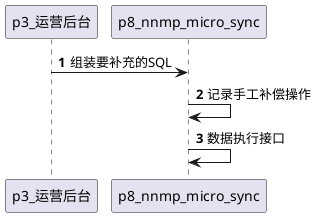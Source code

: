 @startuml
'https://plantuml.com/sequence-diagram
autonumber
p3_运营后台->p8_nnmp_micro_sync:组装要补充的SQL
p8_nnmp_micro_sync->p8_nnmp_micro_sync:记录手工补偿操作
p8_nnmp_micro_sync->p8_nnmp_micro_sync:数据执行接口
@enduml